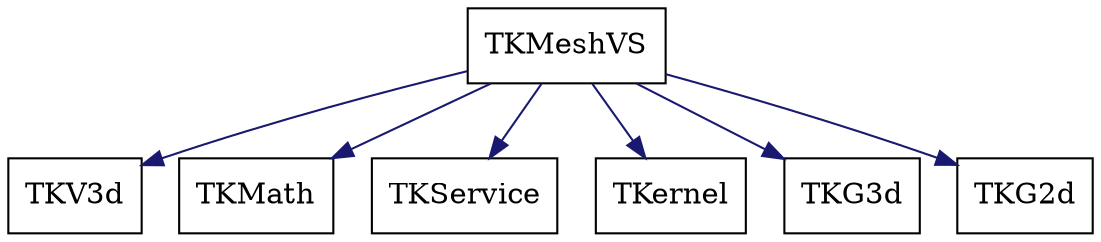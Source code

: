 digraph schema_TKMeshVS
{
	TKMeshVS [ URL = "toolkit_tkmeshvs.html", shape = box ]
	TKV3d [ URL = "toolkit_tkv3d.html" , shape = box ]
	TKMeshVS -> TKV3d [ color = "midnightblue", style = "solid" ]
	TKMath [ URL = "toolkit_tkmath.html" , shape = box ]
	TKMeshVS -> TKMath [ color = "midnightblue", style = "solid" ]
	TKService [ URL = "toolkit_tkservice.html" , shape = box ]
	TKMeshVS -> TKService [ color = "midnightblue", style = "solid" ]
	TKernel [ URL = "toolkit_tkernel.html" , shape = box ]
	TKMeshVS -> TKernel [ color = "midnightblue", style = "solid" ]
	TKG3d [ URL = "toolkit_tkg3d.html" , shape = box ]
	TKMeshVS -> TKG3d [ color = "midnightblue", style = "solid" ]
	TKG2d [ URL = "toolkit_tkg2d.html" , shape = box ]
	TKMeshVS -> TKG2d [ color = "midnightblue", style = "solid" ]
	aspect = 1
}
